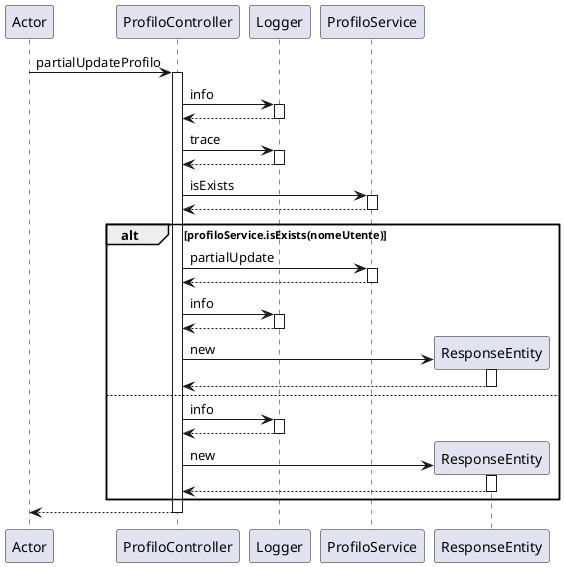 @startuml
participant Actor
Actor -> ProfiloController : partialUpdateProfilo
activate ProfiloController
ProfiloController -> Logger : info
activate Logger
Logger --> ProfiloController
deactivate Logger
ProfiloController -> Logger : trace
activate Logger
Logger --> ProfiloController
deactivate Logger
ProfiloController -> ProfiloService : isExists
activate ProfiloService
ProfiloService --> ProfiloController
deactivate ProfiloService
alt profiloService.isExists(nomeUtente)
ProfiloController -> ProfiloService : partialUpdate
activate ProfiloService
ProfiloService --> ProfiloController
deactivate ProfiloService
ProfiloController -> Logger : info
activate Logger
Logger --> ProfiloController
deactivate Logger
create ResponseEntity
ProfiloController -> ResponseEntity : new
activate ResponseEntity
ResponseEntity --> ProfiloController
deactivate ResponseEntity
else 
ProfiloController -> Logger : info
activate Logger
Logger --> ProfiloController
deactivate Logger
create ResponseEntity
ProfiloController -> ResponseEntity : new
activate ResponseEntity
ResponseEntity --> ProfiloController
deactivate ResponseEntity
end
return
@enduml